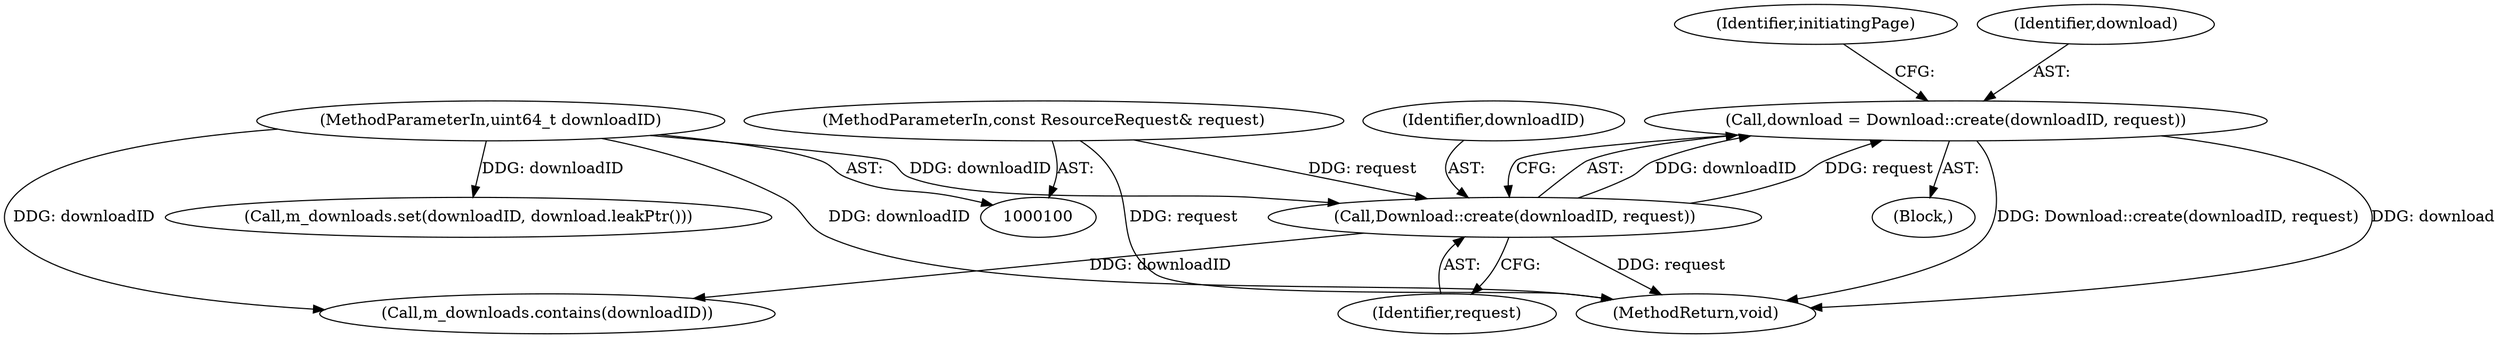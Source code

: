 digraph "0_Chrome_1797c8188e7d42f0adf6ce0e607307cd313e1d7d@API" {
"1000106" [label="(Call,download = Download::create(downloadID, request))"];
"1000108" [label="(Call,Download::create(downloadID, request))"];
"1000101" [label="(MethodParameterIn,uint64_t downloadID)"];
"1000103" [label="(MethodParameterIn,const ResourceRequest& request)"];
"1000104" [label="(Block,)"];
"1000109" [label="(Identifier,downloadID)"];
"1000106" [label="(Call,download = Download::create(downloadID, request))"];
"1000117" [label="(Call,m_downloads.set(downloadID, download.leakPtr()))"];
"1000110" [label="(Identifier,request)"];
"1000112" [label="(Identifier,initiatingPage)"];
"1000120" [label="(MethodReturn,void)"];
"1000101" [label="(MethodParameterIn,uint64_t downloadID)"];
"1000108" [label="(Call,Download::create(downloadID, request))"];
"1000103" [label="(MethodParameterIn,const ResourceRequest& request)"];
"1000107" [label="(Identifier,download)"];
"1000115" [label="(Call,m_downloads.contains(downloadID))"];
"1000106" -> "1000104"  [label="AST: "];
"1000106" -> "1000108"  [label="CFG: "];
"1000107" -> "1000106"  [label="AST: "];
"1000108" -> "1000106"  [label="AST: "];
"1000112" -> "1000106"  [label="CFG: "];
"1000106" -> "1000120"  [label="DDG: Download::create(downloadID, request)"];
"1000106" -> "1000120"  [label="DDG: download"];
"1000108" -> "1000106"  [label="DDG: downloadID"];
"1000108" -> "1000106"  [label="DDG: request"];
"1000108" -> "1000110"  [label="CFG: "];
"1000109" -> "1000108"  [label="AST: "];
"1000110" -> "1000108"  [label="AST: "];
"1000108" -> "1000120"  [label="DDG: request"];
"1000101" -> "1000108"  [label="DDG: downloadID"];
"1000103" -> "1000108"  [label="DDG: request"];
"1000108" -> "1000115"  [label="DDG: downloadID"];
"1000101" -> "1000100"  [label="AST: "];
"1000101" -> "1000120"  [label="DDG: downloadID"];
"1000101" -> "1000115"  [label="DDG: downloadID"];
"1000101" -> "1000117"  [label="DDG: downloadID"];
"1000103" -> "1000100"  [label="AST: "];
"1000103" -> "1000120"  [label="DDG: request"];
}
